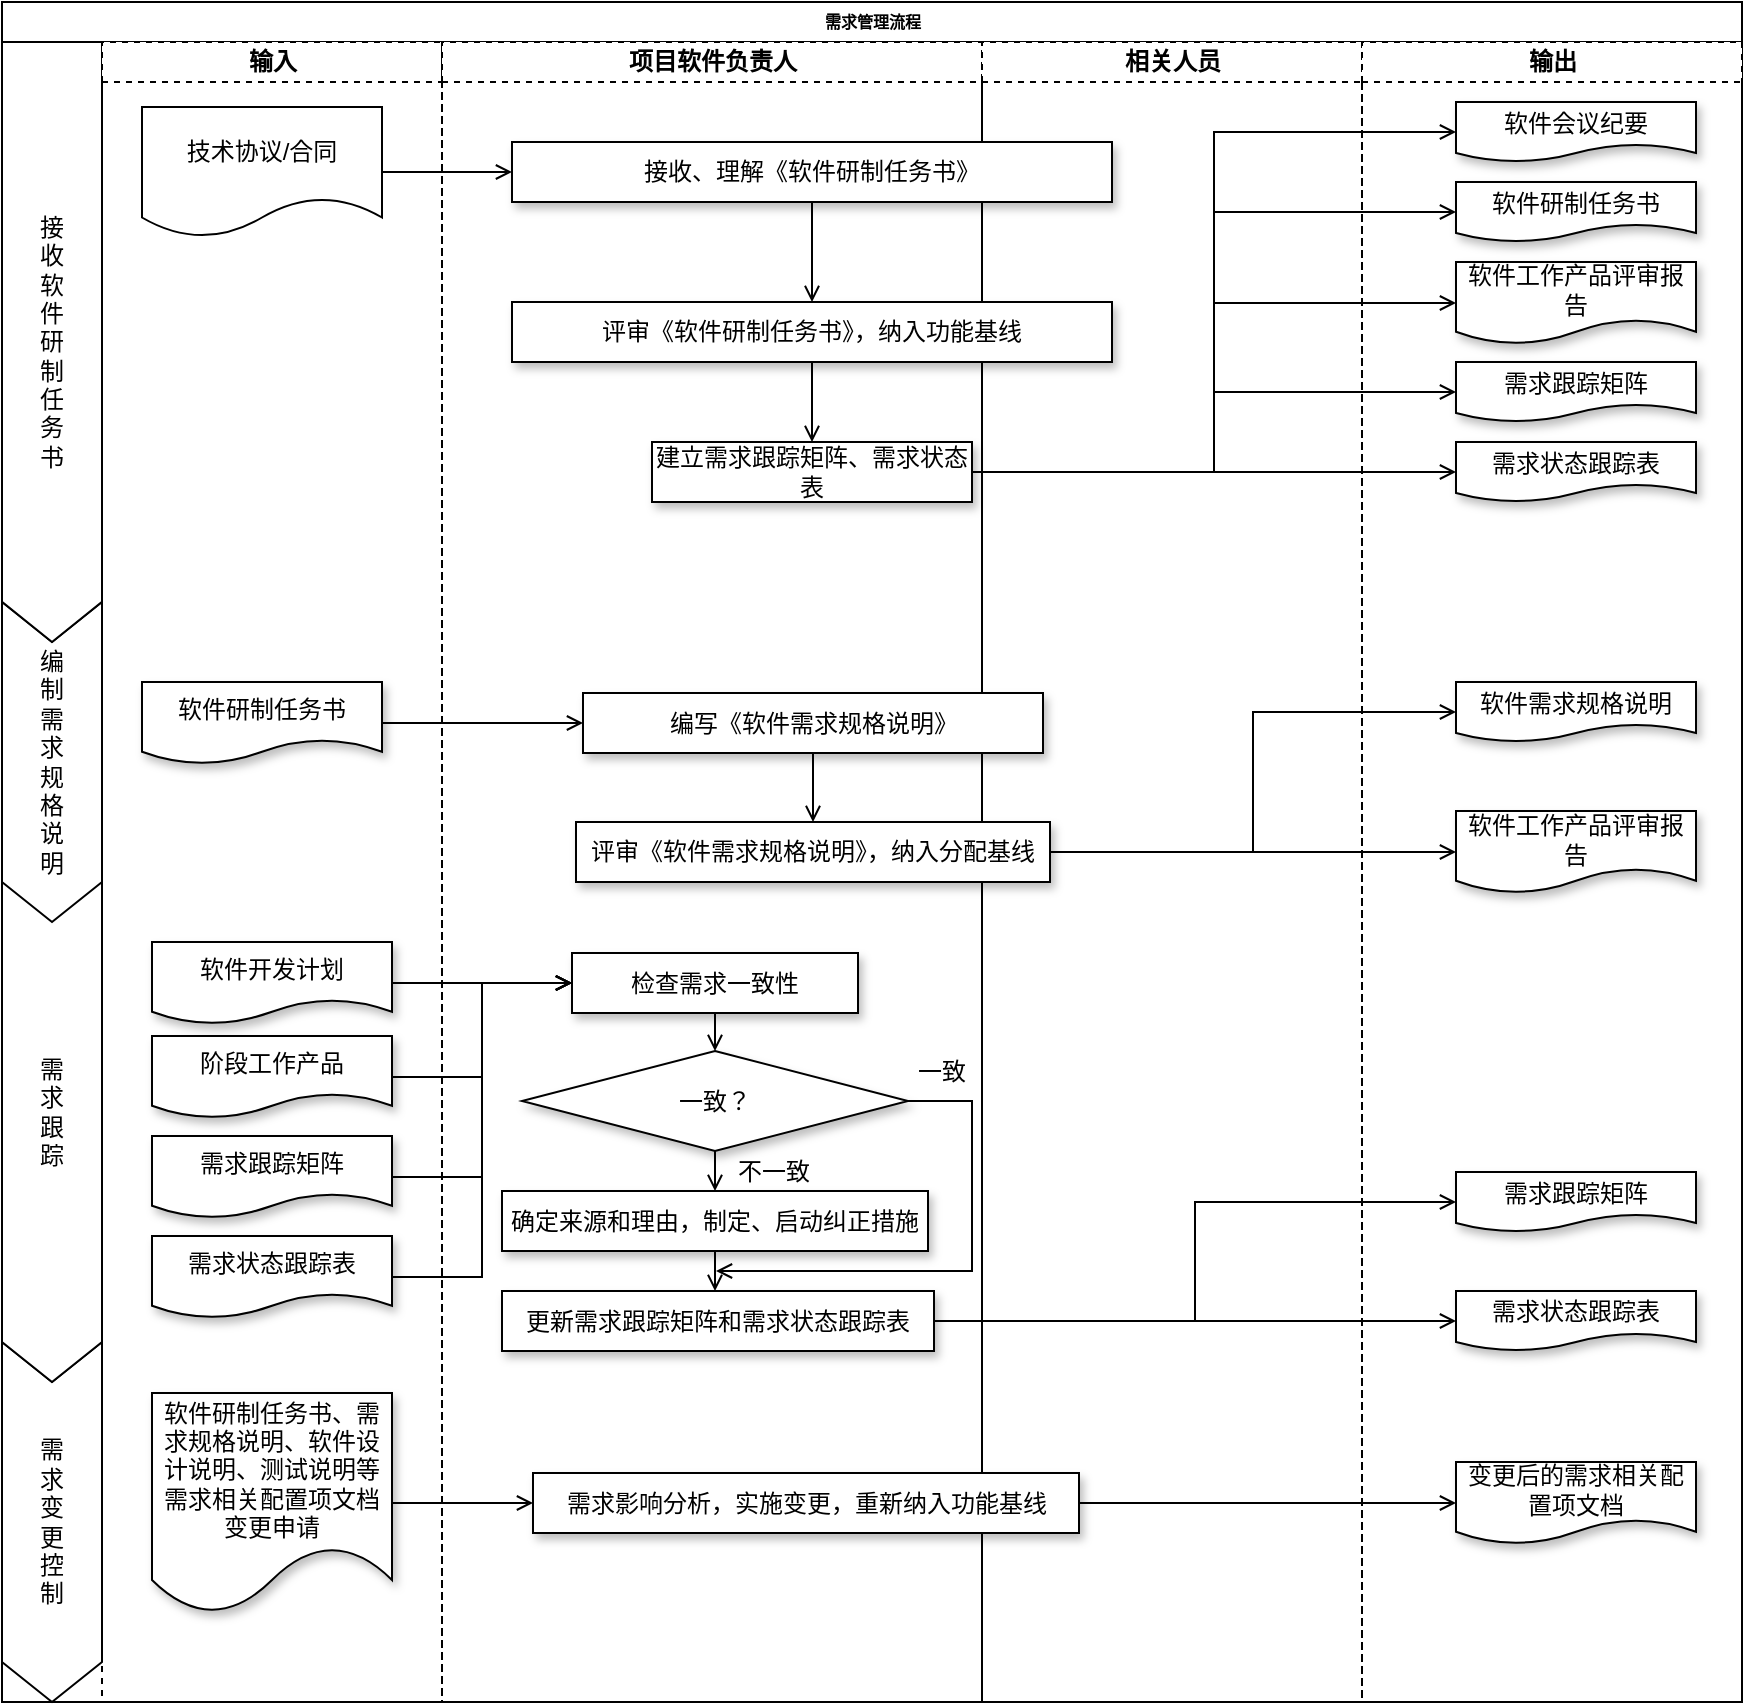 <mxfile version="14.2.7" type="github">
  <diagram id="BIFD0itbEsLKPEQYxmJw" name="Page-1">
    <mxGraphModel dx="1422" dy="706" grid="1" gridSize="10" guides="1" tooltips="1" connect="1" arrows="1" fold="1" page="1" pageScale="1" pageWidth="827" pageHeight="1169" math="0" shadow="0">
      <root>
        <mxCell id="0" />
        <mxCell id="1" parent="0" />
        <mxCell id="5naSUm5lGmLeOfdFWZ7L-22" value="需求管理流程" style="swimlane;html=1;childLayout=stackLayout;startSize=20;rounded=0;shadow=0;labelBackgroundColor=none;strokeWidth=1;fontFamily=Verdana;fontSize=8;align=center;" parent="1" vertex="1">
          <mxGeometry width="870" height="850" as="geometry">
            <mxRectangle x="20" y="940" width="60" height="20" as="alternateBounds" />
          </mxGeometry>
        </mxCell>
        <mxCell id="1lWDXWaLe5CV8tnP0nUf-1" value="" style="group" parent="5naSUm5lGmLeOfdFWZ7L-22" vertex="1" connectable="0">
          <mxGeometry y="20" width="50" height="830" as="geometry" />
        </mxCell>
        <mxCell id="1lWDXWaLe5CV8tnP0nUf-2" value="需&lt;br&gt;求&lt;br&gt;变&lt;br&gt;更&lt;br&gt;控&lt;br&gt;制" style="shape=step;perimeter=stepPerimeter;whiteSpace=wrap;html=1;fixedSize=1;size=20;direction=south;" parent="1lWDXWaLe5CV8tnP0nUf-1" vertex="1">
          <mxGeometry y="650" width="50" height="180" as="geometry" />
        </mxCell>
        <mxCell id="1lWDXWaLe5CV8tnP0nUf-3" value="需&lt;br&gt;求&lt;br&gt;跟&lt;br&gt;踪" style="shape=step;perimeter=stepPerimeter;whiteSpace=wrap;html=1;fixedSize=1;size=20;direction=south;" parent="1lWDXWaLe5CV8tnP0nUf-1" vertex="1">
          <mxGeometry y="400" width="50" height="270" as="geometry" />
        </mxCell>
        <mxCell id="1lWDXWaLe5CV8tnP0nUf-4" value="编&lt;br&gt;制&lt;br&gt;需&lt;br&gt;求&lt;br&gt;规&lt;br&gt;格&lt;br&gt;说&lt;br&gt;明" style="shape=step;perimeter=stepPerimeter;whiteSpace=wrap;html=1;fixedSize=1;size=20;direction=south;" parent="1lWDXWaLe5CV8tnP0nUf-1" vertex="1">
          <mxGeometry y="280" width="50" height="160" as="geometry" />
        </mxCell>
        <mxCell id="1lWDXWaLe5CV8tnP0nUf-5" value="接&lt;br&gt;收&lt;br&gt;软&lt;br&gt;件&lt;br&gt;研&lt;br&gt;制&lt;br&gt;任&lt;br&gt;务&lt;br&gt;书" style="shape=offPageConnector;whiteSpace=wrap;html=1;size=0.067;" parent="1lWDXWaLe5CV8tnP0nUf-1" vertex="1">
          <mxGeometry width="50" height="300" as="geometry" />
        </mxCell>
        <mxCell id="5naSUm5lGmLeOfdFWZ7L-23" value="输入" style="swimlane;html=1;startSize=20;dashed=1;" parent="5naSUm5lGmLeOfdFWZ7L-22" vertex="1">
          <mxGeometry x="50" y="20" width="170" height="830" as="geometry" />
        </mxCell>
        <mxCell id="5naSUm5lGmLeOfdFWZ7L-68" value="技术协议/合同" style="shape=document;whiteSpace=wrap;html=1;boundedLbl=1;fontSize=12;" parent="5naSUm5lGmLeOfdFWZ7L-23" vertex="1">
          <mxGeometry x="20" y="32.5" width="120" height="65" as="geometry" />
        </mxCell>
        <mxCell id="5naSUm5lGmLeOfdFWZ7L-151" value="软件研制任务书" style="shape=document;whiteSpace=wrap;html=1;boundedLbl=1;shadow=1;fontSize=12;" parent="5naSUm5lGmLeOfdFWZ7L-23" vertex="1">
          <mxGeometry x="20" y="320" width="120" height="41" as="geometry" />
        </mxCell>
        <mxCell id="5naSUm5lGmLeOfdFWZ7L-157" value="软件研制任务书、需求规格说明、软件设计说明、测试说明等需求相关配置项文档变更申请" style="shape=document;whiteSpace=wrap;html=1;boundedLbl=1;shadow=1;fontSize=12;" parent="5naSUm5lGmLeOfdFWZ7L-23" vertex="1">
          <mxGeometry x="25" y="675.5" width="120" height="110" as="geometry" />
        </mxCell>
        <mxCell id="5naSUm5lGmLeOfdFWZ7L-166" value="软件开发计划" style="shape=document;whiteSpace=wrap;html=1;boundedLbl=1;shadow=1;fontSize=12;" parent="5naSUm5lGmLeOfdFWZ7L-23" vertex="1">
          <mxGeometry x="25" y="450" width="120" height="41" as="geometry" />
        </mxCell>
        <mxCell id="5naSUm5lGmLeOfdFWZ7L-167" value="阶段工作产品" style="shape=document;whiteSpace=wrap;html=1;boundedLbl=1;shadow=1;fontSize=12;" parent="5naSUm5lGmLeOfdFWZ7L-23" vertex="1">
          <mxGeometry x="25" y="497" width="120" height="41" as="geometry" />
        </mxCell>
        <mxCell id="5naSUm5lGmLeOfdFWZ7L-168" value="需求跟踪矩阵" style="shape=document;whiteSpace=wrap;html=1;boundedLbl=1;shadow=1;fontSize=12;" parent="5naSUm5lGmLeOfdFWZ7L-23" vertex="1">
          <mxGeometry x="25" y="547" width="120" height="41" as="geometry" />
        </mxCell>
        <mxCell id="5naSUm5lGmLeOfdFWZ7L-169" value="需求状态跟踪表" style="shape=document;whiteSpace=wrap;html=1;boundedLbl=1;shadow=1;fontSize=12;" parent="5naSUm5lGmLeOfdFWZ7L-23" vertex="1">
          <mxGeometry x="25" y="597" width="120" height="41" as="geometry" />
        </mxCell>
        <mxCell id="5naSUm5lGmLeOfdFWZ7L-49" value="项目软件负责人" style="swimlane;html=1;startSize=20;dashed=1;" parent="5naSUm5lGmLeOfdFWZ7L-22" vertex="1">
          <mxGeometry x="220" y="20" width="270" height="830" as="geometry" />
        </mxCell>
        <mxCell id="5naSUm5lGmLeOfdFWZ7L-172" style="edgeStyle=elbowEdgeStyle;rounded=0;orthogonalLoop=1;jettySize=auto;html=1;entryX=0.5;entryY=0;entryDx=0;entryDy=0;fontSize=12;endArrow=open;endFill=0;" parent="5naSUm5lGmLeOfdFWZ7L-49" source="5naSUm5lGmLeOfdFWZ7L-170" target="5naSUm5lGmLeOfdFWZ7L-171" edge="1">
          <mxGeometry relative="1" as="geometry" />
        </mxCell>
        <mxCell id="5naSUm5lGmLeOfdFWZ7L-170" value="检查需求一致性" style="rounded=0;whiteSpace=wrap;html=1;shadow=1;fontSize=12;" parent="5naSUm5lGmLeOfdFWZ7L-49" vertex="1">
          <mxGeometry x="65" y="455.5" width="143" height="30" as="geometry" />
        </mxCell>
        <mxCell id="5naSUm5lGmLeOfdFWZ7L-178" style="edgeStyle=elbowEdgeStyle;rounded=0;orthogonalLoop=1;jettySize=auto;html=1;endArrow=open;endFill=0;fontSize=12;" parent="5naSUm5lGmLeOfdFWZ7L-49" source="5naSUm5lGmLeOfdFWZ7L-171" target="5naSUm5lGmLeOfdFWZ7L-173" edge="1">
          <mxGeometry relative="1" as="geometry" />
        </mxCell>
        <mxCell id="5naSUm5lGmLeOfdFWZ7L-210" style="edgeStyle=orthogonalEdgeStyle;rounded=0;sketch=0;orthogonalLoop=1;jettySize=auto;html=1;endArrow=open;endFill=0;strokeColor=#000000;exitX=1;exitY=0.5;exitDx=0;exitDy=0;" parent="5naSUm5lGmLeOfdFWZ7L-49" source="5naSUm5lGmLeOfdFWZ7L-171" edge="1">
          <mxGeometry relative="1" as="geometry">
            <mxPoint x="193.4" y="539.5" as="sourcePoint" />
            <mxPoint x="137" y="615" as="targetPoint" />
            <Array as="points">
              <mxPoint x="265" y="529.5" />
              <mxPoint x="265" y="614.5" />
              <mxPoint x="137" y="614.5" />
            </Array>
          </mxGeometry>
        </mxCell>
        <mxCell id="5naSUm5lGmLeOfdFWZ7L-171" value="一致？" style="rhombus;whiteSpace=wrap;html=1;shadow=1;fontSize=12;" parent="5naSUm5lGmLeOfdFWZ7L-49" vertex="1">
          <mxGeometry x="40" y="504.5" width="193" height="50" as="geometry" />
        </mxCell>
        <mxCell id="5naSUm5lGmLeOfdFWZ7L-179" style="edgeStyle=elbowEdgeStyle;rounded=0;orthogonalLoop=1;jettySize=auto;html=1;endArrow=open;endFill=0;fontSize=12;" parent="5naSUm5lGmLeOfdFWZ7L-49" source="5naSUm5lGmLeOfdFWZ7L-173" target="5naSUm5lGmLeOfdFWZ7L-174" edge="1">
          <mxGeometry relative="1" as="geometry" />
        </mxCell>
        <mxCell id="5naSUm5lGmLeOfdFWZ7L-173" value="确定来源和理由，制定、启动纠正措施" style="rounded=0;whiteSpace=wrap;html=1;shadow=1;fontSize=12;" parent="5naSUm5lGmLeOfdFWZ7L-49" vertex="1">
          <mxGeometry x="30" y="574.5" width="213" height="30" as="geometry" />
        </mxCell>
        <mxCell id="5naSUm5lGmLeOfdFWZ7L-174" value="更新需求跟踪矩阵和需求状态跟踪表" style="rounded=0;whiteSpace=wrap;html=1;shadow=1;fontSize=12;" parent="5naSUm5lGmLeOfdFWZ7L-49" vertex="1">
          <mxGeometry x="30" y="624.5" width="216" height="30" as="geometry" />
        </mxCell>
        <mxCell id="5naSUm5lGmLeOfdFWZ7L-211" value="一致" style="text;html=1;strokeColor=none;fillColor=none;align=center;verticalAlign=middle;whiteSpace=wrap;rounded=0;dashed=1;sketch=0;" parent="5naSUm5lGmLeOfdFWZ7L-49" vertex="1">
          <mxGeometry x="230" y="504.5" width="40" height="20" as="geometry" />
        </mxCell>
        <mxCell id="5naSUm5lGmLeOfdFWZ7L-212" value="不一致" style="text;html=1;strokeColor=none;fillColor=none;align=center;verticalAlign=middle;whiteSpace=wrap;rounded=0;dashed=1;sketch=0;" parent="5naSUm5lGmLeOfdFWZ7L-49" vertex="1">
          <mxGeometry x="146" y="554.5" width="40" height="20" as="geometry" />
        </mxCell>
        <mxCell id="5naSUm5lGmLeOfdFWZ7L-58" value="相关人员" style="swimlane;html=1;startSize=20;dashed=1;" parent="5naSUm5lGmLeOfdFWZ7L-22" vertex="1">
          <mxGeometry x="490" y="20" width="190" height="830" as="geometry" />
        </mxCell>
        <mxCell id="5naSUm5lGmLeOfdFWZ7L-65" value="输出" style="swimlane;html=1;startSize=20;dashed=1;" parent="5naSUm5lGmLeOfdFWZ7L-22" vertex="1">
          <mxGeometry x="680" y="20" width="190" height="830" as="geometry" />
        </mxCell>
        <mxCell id="5naSUm5lGmLeOfdFWZ7L-136" value="需求状态跟踪表" style="shape=document;whiteSpace=wrap;html=1;boundedLbl=1;shadow=1;fontSize=12;" parent="5naSUm5lGmLeOfdFWZ7L-65" vertex="1">
          <mxGeometry x="47" y="200" width="120" height="30" as="geometry" />
        </mxCell>
        <mxCell id="5naSUm5lGmLeOfdFWZ7L-147" value="软件工作产品评审报告" style="shape=document;whiteSpace=wrap;html=1;boundedLbl=1;shadow=1;fontSize=12;" parent="5naSUm5lGmLeOfdFWZ7L-65" vertex="1">
          <mxGeometry x="47" y="110" width="120" height="41" as="geometry" />
        </mxCell>
        <mxCell id="5naSUm5lGmLeOfdFWZ7L-154" value="软件需求规格说明" style="shape=document;whiteSpace=wrap;html=1;boundedLbl=1;shadow=1;fontSize=12;" parent="5naSUm5lGmLeOfdFWZ7L-65" vertex="1">
          <mxGeometry x="47" y="320" width="120" height="30" as="geometry" />
        </mxCell>
        <mxCell id="5naSUm5lGmLeOfdFWZ7L-165" value="变更后的需求相关配置项文档" style="shape=document;whiteSpace=wrap;html=1;boundedLbl=1;shadow=1;fontSize=12;" parent="5naSUm5lGmLeOfdFWZ7L-65" vertex="1">
          <mxGeometry x="47" y="710" width="120" height="41" as="geometry" />
        </mxCell>
        <mxCell id="5naSUm5lGmLeOfdFWZ7L-187" value="需求跟踪矩阵" style="shape=document;whiteSpace=wrap;html=1;boundedLbl=1;shadow=1;fontSize=12;" parent="5naSUm5lGmLeOfdFWZ7L-65" vertex="1">
          <mxGeometry x="47" y="565" width="120" height="30" as="geometry" />
        </mxCell>
        <mxCell id="5naSUm5lGmLeOfdFWZ7L-190" value="需求状态跟踪表" style="shape=document;whiteSpace=wrap;html=1;boundedLbl=1;shadow=1;fontSize=12;" parent="5naSUm5lGmLeOfdFWZ7L-65" vertex="1">
          <mxGeometry x="47" y="624.5" width="120" height="30" as="geometry" />
        </mxCell>
        <mxCell id="5naSUm5lGmLeOfdFWZ7L-196" value="软件工作产品评审报告" style="shape=document;whiteSpace=wrap;html=1;boundedLbl=1;shadow=1;fontSize=12;" parent="5naSUm5lGmLeOfdFWZ7L-65" vertex="1">
          <mxGeometry x="47" y="384.5" width="120" height="41" as="geometry" />
        </mxCell>
        <mxCell id="sdpFqhdl4siTFcLU0Acr-8" value="软件研制任务书" style="shape=document;whiteSpace=wrap;html=1;boundedLbl=1;shadow=1;fontSize=12;" parent="5naSUm5lGmLeOfdFWZ7L-65" vertex="1">
          <mxGeometry x="47" y="70" width="120" height="30" as="geometry" />
        </mxCell>
        <mxCell id="sdpFqhdl4siTFcLU0Acr-9" value="软件会议纪要" style="shape=document;whiteSpace=wrap;html=1;boundedLbl=1;shadow=1;fontSize=12;" parent="5naSUm5lGmLeOfdFWZ7L-65" vertex="1">
          <mxGeometry x="47" y="30" width="120" height="30" as="geometry" />
        </mxCell>
        <mxCell id="sdpFqhdl4siTFcLU0Acr-21" style="edgeStyle=orthogonalEdgeStyle;rounded=0;orthogonalLoop=1;jettySize=auto;html=1;endArrow=open;endFill=0;" parent="5naSUm5lGmLeOfdFWZ7L-22" source="5naSUm5lGmLeOfdFWZ7L-166" target="5naSUm5lGmLeOfdFWZ7L-170" edge="1">
          <mxGeometry relative="1" as="geometry" />
        </mxCell>
        <mxCell id="sdpFqhdl4siTFcLU0Acr-22" style="edgeStyle=orthogonalEdgeStyle;rounded=0;orthogonalLoop=1;jettySize=auto;html=1;entryX=0;entryY=0.5;entryDx=0;entryDy=0;endArrow=open;endFill=0;" parent="5naSUm5lGmLeOfdFWZ7L-22" source="5naSUm5lGmLeOfdFWZ7L-167" target="5naSUm5lGmLeOfdFWZ7L-170" edge="1">
          <mxGeometry relative="1" as="geometry" />
        </mxCell>
        <mxCell id="sdpFqhdl4siTFcLU0Acr-23" style="edgeStyle=orthogonalEdgeStyle;rounded=0;orthogonalLoop=1;jettySize=auto;html=1;entryX=0;entryY=0.5;entryDx=0;entryDy=0;endArrow=open;endFill=0;" parent="5naSUm5lGmLeOfdFWZ7L-22" source="5naSUm5lGmLeOfdFWZ7L-168" target="5naSUm5lGmLeOfdFWZ7L-170" edge="1">
          <mxGeometry relative="1" as="geometry" />
        </mxCell>
        <mxCell id="sdpFqhdl4siTFcLU0Acr-24" style="edgeStyle=orthogonalEdgeStyle;rounded=0;orthogonalLoop=1;jettySize=auto;html=1;entryX=0;entryY=0.5;entryDx=0;entryDy=0;endArrow=open;endFill=0;" parent="5naSUm5lGmLeOfdFWZ7L-22" source="5naSUm5lGmLeOfdFWZ7L-169" target="5naSUm5lGmLeOfdFWZ7L-170" edge="1">
          <mxGeometry relative="1" as="geometry" />
        </mxCell>
        <mxCell id="sdpFqhdl4siTFcLU0Acr-25" style="edgeStyle=orthogonalEdgeStyle;rounded=0;orthogonalLoop=1;jettySize=auto;html=1;entryX=0;entryY=0.5;entryDx=0;entryDy=0;endArrow=open;endFill=0;" parent="5naSUm5lGmLeOfdFWZ7L-22" source="5naSUm5lGmLeOfdFWZ7L-174" target="5naSUm5lGmLeOfdFWZ7L-190" edge="1">
          <mxGeometry relative="1" as="geometry" />
        </mxCell>
        <mxCell id="sdpFqhdl4siTFcLU0Acr-26" style="edgeStyle=orthogonalEdgeStyle;rounded=0;orthogonalLoop=1;jettySize=auto;html=1;entryX=0;entryY=0.5;entryDx=0;entryDy=0;endArrow=open;endFill=0;" parent="5naSUm5lGmLeOfdFWZ7L-22" source="5naSUm5lGmLeOfdFWZ7L-174" target="5naSUm5lGmLeOfdFWZ7L-187" edge="1">
          <mxGeometry relative="1" as="geometry" />
        </mxCell>
        <mxCell id="sdpFqhdl4siTFcLU0Acr-11" style="edgeStyle=orthogonalEdgeStyle;rounded=0;orthogonalLoop=1;jettySize=auto;html=1;entryX=0;entryY=0.5;entryDx=0;entryDy=0;endArrow=open;endFill=0;" parent="1" source="5naSUm5lGmLeOfdFWZ7L-127" target="5naSUm5lGmLeOfdFWZ7L-136" edge="1">
          <mxGeometry relative="1" as="geometry" />
        </mxCell>
        <mxCell id="sdpFqhdl4siTFcLU0Acr-13" style="edgeStyle=orthogonalEdgeStyle;rounded=0;orthogonalLoop=1;jettySize=auto;html=1;entryX=0;entryY=0.5;entryDx=0;entryDy=0;endArrow=open;endFill=0;" parent="1" source="5naSUm5lGmLeOfdFWZ7L-127" target="5naSUm5lGmLeOfdFWZ7L-146" edge="1">
          <mxGeometry relative="1" as="geometry" />
        </mxCell>
        <mxCell id="sdpFqhdl4siTFcLU0Acr-14" style="edgeStyle=orthogonalEdgeStyle;rounded=0;orthogonalLoop=1;jettySize=auto;html=1;entryX=0;entryY=0.5;entryDx=0;entryDy=0;endArrow=open;endFill=0;" parent="1" source="5naSUm5lGmLeOfdFWZ7L-127" target="5naSUm5lGmLeOfdFWZ7L-147" edge="1">
          <mxGeometry relative="1" as="geometry" />
        </mxCell>
        <mxCell id="sdpFqhdl4siTFcLU0Acr-15" style="edgeStyle=orthogonalEdgeStyle;rounded=0;orthogonalLoop=1;jettySize=auto;html=1;entryX=0;entryY=0.5;entryDx=0;entryDy=0;endArrow=open;endFill=0;" parent="1" source="5naSUm5lGmLeOfdFWZ7L-127" target="sdpFqhdl4siTFcLU0Acr-8" edge="1">
          <mxGeometry relative="1" as="geometry" />
        </mxCell>
        <mxCell id="sdpFqhdl4siTFcLU0Acr-16" style="edgeStyle=orthogonalEdgeStyle;rounded=0;orthogonalLoop=1;jettySize=auto;html=1;entryX=0;entryY=0.5;entryDx=0;entryDy=0;endArrow=open;endFill=0;" parent="1" source="5naSUm5lGmLeOfdFWZ7L-127" target="sdpFqhdl4siTFcLU0Acr-9" edge="1">
          <mxGeometry relative="1" as="geometry" />
        </mxCell>
        <mxCell id="5naSUm5lGmLeOfdFWZ7L-127" value="建立需求跟踪矩阵、需求状态表" style="rounded=0;whiteSpace=wrap;html=1;shadow=1;fontSize=12;" parent="1" vertex="1">
          <mxGeometry x="325" y="220" width="160" height="30" as="geometry" />
        </mxCell>
        <mxCell id="5naSUm5lGmLeOfdFWZ7L-146" value="需求跟踪矩阵" style="shape=document;whiteSpace=wrap;html=1;boundedLbl=1;shadow=1;fontSize=12;" parent="1" vertex="1">
          <mxGeometry x="727" y="180" width="120" height="30" as="geometry" />
        </mxCell>
        <mxCell id="sdpFqhdl4siTFcLU0Acr-3" style="edgeStyle=orthogonalEdgeStyle;rounded=0;orthogonalLoop=1;jettySize=auto;html=1;endArrow=open;endFill=0;" parent="1" source="5naSUm5lGmLeOfdFWZ7L-135" target="5naSUm5lGmLeOfdFWZ7L-127" edge="1">
          <mxGeometry relative="1" as="geometry" />
        </mxCell>
        <mxCell id="5naSUm5lGmLeOfdFWZ7L-135" value="评审《软件研制任务书》，纳入功能基线" style="rounded=0;whiteSpace=wrap;html=1;shadow=1;fontSize=12;" parent="1" vertex="1">
          <mxGeometry x="255" y="150" width="300" height="30" as="geometry" />
        </mxCell>
        <mxCell id="sdpFqhdl4siTFcLU0Acr-2" style="edgeStyle=orthogonalEdgeStyle;rounded=0;orthogonalLoop=1;jettySize=auto;html=1;entryX=0.5;entryY=0;entryDx=0;entryDy=0;endArrow=open;endFill=0;" parent="1" source="5naSUm5lGmLeOfdFWZ7L-134" target="5naSUm5lGmLeOfdFWZ7L-135" edge="1">
          <mxGeometry relative="1" as="geometry" />
        </mxCell>
        <mxCell id="5naSUm5lGmLeOfdFWZ7L-134" value="接收、理解《软件研制任务书》" style="rounded=0;whiteSpace=wrap;html=1;shadow=1;fontSize=12;" parent="1" vertex="1">
          <mxGeometry x="255" y="70" width="300" height="30" as="geometry" />
        </mxCell>
        <mxCell id="sdpFqhdl4siTFcLU0Acr-18" style="edgeStyle=orthogonalEdgeStyle;rounded=0;orthogonalLoop=1;jettySize=auto;html=1;entryX=0.5;entryY=0;entryDx=0;entryDy=0;endArrow=open;endFill=0;" parent="1" source="5naSUm5lGmLeOfdFWZ7L-152" target="5naSUm5lGmLeOfdFWZ7L-153" edge="1">
          <mxGeometry relative="1" as="geometry" />
        </mxCell>
        <mxCell id="5naSUm5lGmLeOfdFWZ7L-152" value="编写《软件需求规格说明》" style="rounded=0;whiteSpace=wrap;html=1;shadow=1;fontSize=12;" parent="1" vertex="1">
          <mxGeometry x="290.5" y="345.5" width="230" height="30" as="geometry" />
        </mxCell>
        <mxCell id="sdpFqhdl4siTFcLU0Acr-19" style="edgeStyle=orthogonalEdgeStyle;rounded=0;orthogonalLoop=1;jettySize=auto;html=1;entryX=0;entryY=0.5;entryDx=0;entryDy=0;endArrow=open;endFill=0;" parent="1" source="5naSUm5lGmLeOfdFWZ7L-153" target="5naSUm5lGmLeOfdFWZ7L-196" edge="1">
          <mxGeometry relative="1" as="geometry">
            <Array as="points">
              <mxPoint x="524" y="425" />
            </Array>
          </mxGeometry>
        </mxCell>
        <mxCell id="sdpFqhdl4siTFcLU0Acr-20" style="edgeStyle=orthogonalEdgeStyle;rounded=0;orthogonalLoop=1;jettySize=auto;html=1;entryX=0;entryY=0.5;entryDx=0;entryDy=0;endArrow=open;endFill=0;" parent="1" source="5naSUm5lGmLeOfdFWZ7L-153" target="5naSUm5lGmLeOfdFWZ7L-154" edge="1">
          <mxGeometry relative="1" as="geometry" />
        </mxCell>
        <mxCell id="5naSUm5lGmLeOfdFWZ7L-153" value="评审《软件需求规格说明》，纳入分配基线" style="rounded=0;whiteSpace=wrap;html=1;shadow=1;fontSize=12;" parent="1" vertex="1">
          <mxGeometry x="287" y="410" width="237" height="30" as="geometry" />
        </mxCell>
        <mxCell id="5naSUm5lGmLeOfdFWZ7L-195" style="edgeStyle=orthogonalEdgeStyle;rounded=0;sketch=0;orthogonalLoop=1;jettySize=auto;html=1;entryX=0;entryY=0.5;entryDx=0;entryDy=0;endArrow=open;endFill=0;strokeColor=#000000;" parent="1" source="5naSUm5lGmLeOfdFWZ7L-161" target="5naSUm5lGmLeOfdFWZ7L-165" edge="1">
          <mxGeometry relative="1" as="geometry" />
        </mxCell>
        <mxCell id="5naSUm5lGmLeOfdFWZ7L-161" value="需求影响分析，实施变更，重新纳入功能基线" style="rounded=0;whiteSpace=wrap;html=1;shadow=1;fontSize=12;" parent="1" vertex="1">
          <mxGeometry x="265.5" y="735.5" width="273" height="30" as="geometry" />
        </mxCell>
        <mxCell id="5naSUm5lGmLeOfdFWZ7L-194" style="edgeStyle=orthogonalEdgeStyle;rounded=0;sketch=0;orthogonalLoop=1;jettySize=auto;html=1;endArrow=open;endFill=0;strokeColor=#000000;" parent="1" source="5naSUm5lGmLeOfdFWZ7L-157" target="5naSUm5lGmLeOfdFWZ7L-161" edge="1">
          <mxGeometry relative="1" as="geometry" />
        </mxCell>
        <mxCell id="sdpFqhdl4siTFcLU0Acr-1" style="edgeStyle=orthogonalEdgeStyle;rounded=0;orthogonalLoop=1;jettySize=auto;html=1;entryX=0;entryY=0.5;entryDx=0;entryDy=0;endArrow=open;endFill=0;" parent="1" source="5naSUm5lGmLeOfdFWZ7L-68" target="5naSUm5lGmLeOfdFWZ7L-134" edge="1">
          <mxGeometry relative="1" as="geometry" />
        </mxCell>
        <mxCell id="sdpFqhdl4siTFcLU0Acr-17" style="edgeStyle=orthogonalEdgeStyle;rounded=0;orthogonalLoop=1;jettySize=auto;html=1;entryX=0;entryY=0.5;entryDx=0;entryDy=0;endArrow=open;endFill=0;" parent="1" source="5naSUm5lGmLeOfdFWZ7L-151" target="5naSUm5lGmLeOfdFWZ7L-152" edge="1">
          <mxGeometry relative="1" as="geometry" />
        </mxCell>
      </root>
    </mxGraphModel>
  </diagram>
</mxfile>
